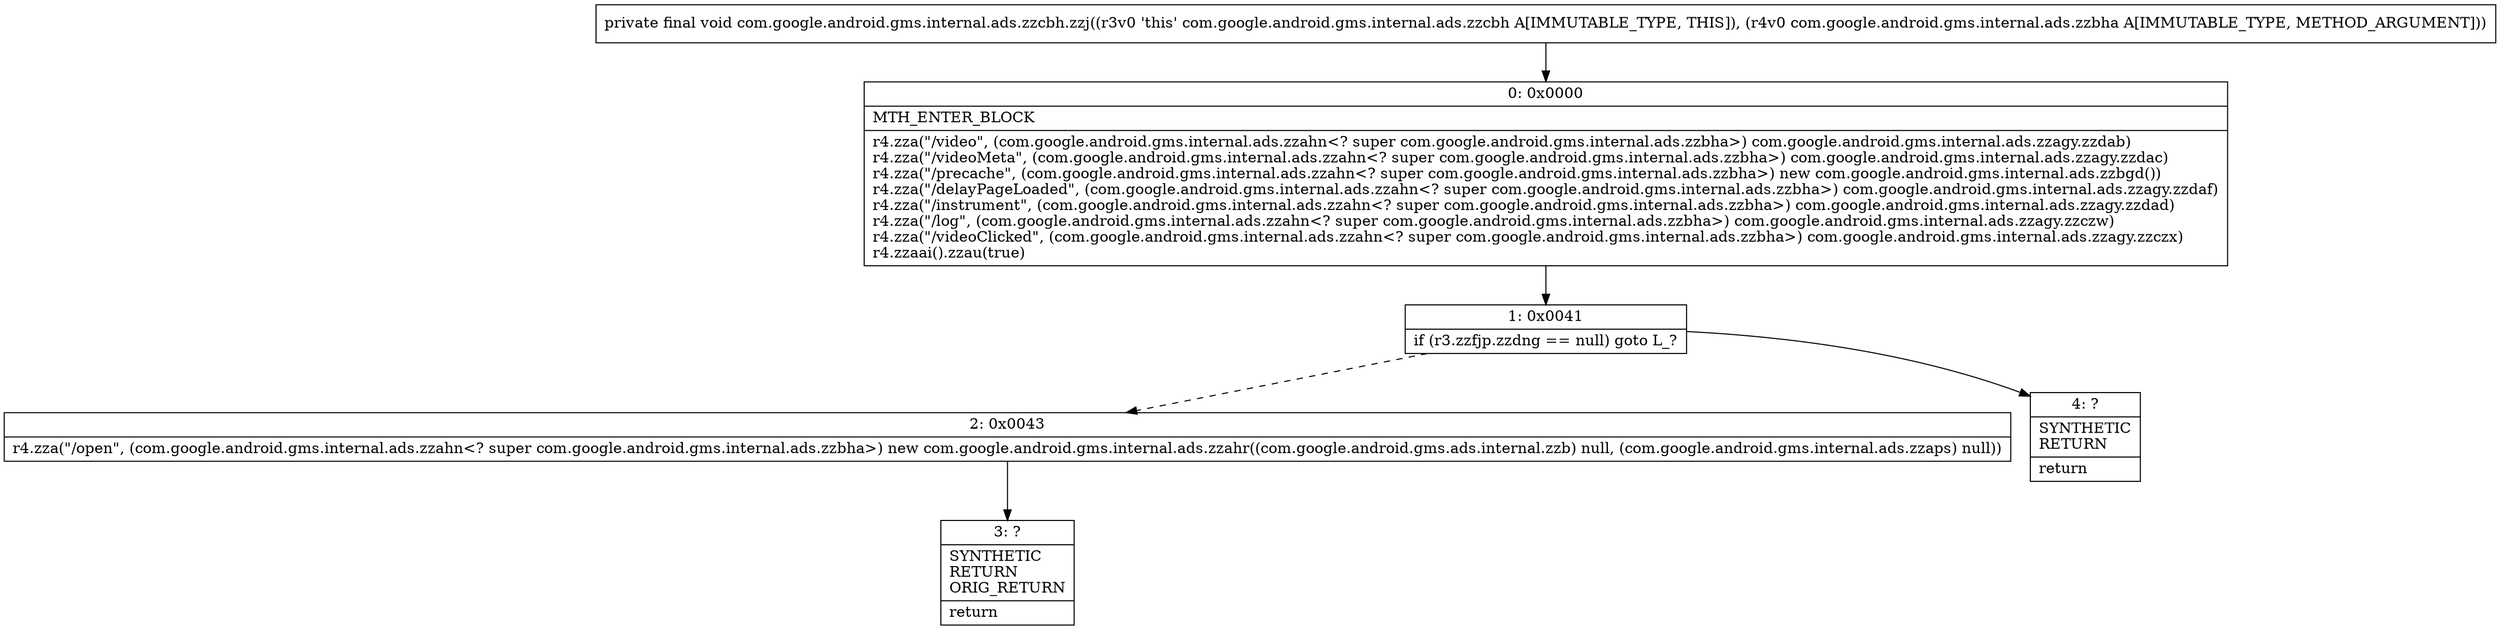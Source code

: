 digraph "CFG forcom.google.android.gms.internal.ads.zzcbh.zzj(Lcom\/google\/android\/gms\/internal\/ads\/zzbha;)V" {
Node_0 [shape=record,label="{0\:\ 0x0000|MTH_ENTER_BLOCK\l|r4.zza(\"\/video\", (com.google.android.gms.internal.ads.zzahn\<? super com.google.android.gms.internal.ads.zzbha\>) com.google.android.gms.internal.ads.zzagy.zzdab)\lr4.zza(\"\/videoMeta\", (com.google.android.gms.internal.ads.zzahn\<? super com.google.android.gms.internal.ads.zzbha\>) com.google.android.gms.internal.ads.zzagy.zzdac)\lr4.zza(\"\/precache\", (com.google.android.gms.internal.ads.zzahn\<? super com.google.android.gms.internal.ads.zzbha\>) new com.google.android.gms.internal.ads.zzbgd())\lr4.zza(\"\/delayPageLoaded\", (com.google.android.gms.internal.ads.zzahn\<? super com.google.android.gms.internal.ads.zzbha\>) com.google.android.gms.internal.ads.zzagy.zzdaf)\lr4.zza(\"\/instrument\", (com.google.android.gms.internal.ads.zzahn\<? super com.google.android.gms.internal.ads.zzbha\>) com.google.android.gms.internal.ads.zzagy.zzdad)\lr4.zza(\"\/log\", (com.google.android.gms.internal.ads.zzahn\<? super com.google.android.gms.internal.ads.zzbha\>) com.google.android.gms.internal.ads.zzagy.zzczw)\lr4.zza(\"\/videoClicked\", (com.google.android.gms.internal.ads.zzahn\<? super com.google.android.gms.internal.ads.zzbha\>) com.google.android.gms.internal.ads.zzagy.zzczx)\lr4.zzaai().zzau(true)\l}"];
Node_1 [shape=record,label="{1\:\ 0x0041|if (r3.zzfjp.zzdng == null) goto L_?\l}"];
Node_2 [shape=record,label="{2\:\ 0x0043|r4.zza(\"\/open\", (com.google.android.gms.internal.ads.zzahn\<? super com.google.android.gms.internal.ads.zzbha\>) new com.google.android.gms.internal.ads.zzahr((com.google.android.gms.ads.internal.zzb) null, (com.google.android.gms.internal.ads.zzaps) null))\l}"];
Node_3 [shape=record,label="{3\:\ ?|SYNTHETIC\lRETURN\lORIG_RETURN\l|return\l}"];
Node_4 [shape=record,label="{4\:\ ?|SYNTHETIC\lRETURN\l|return\l}"];
MethodNode[shape=record,label="{private final void com.google.android.gms.internal.ads.zzcbh.zzj((r3v0 'this' com.google.android.gms.internal.ads.zzcbh A[IMMUTABLE_TYPE, THIS]), (r4v0 com.google.android.gms.internal.ads.zzbha A[IMMUTABLE_TYPE, METHOD_ARGUMENT])) }"];
MethodNode -> Node_0;
Node_0 -> Node_1;
Node_1 -> Node_2[style=dashed];
Node_1 -> Node_4;
Node_2 -> Node_3;
}

